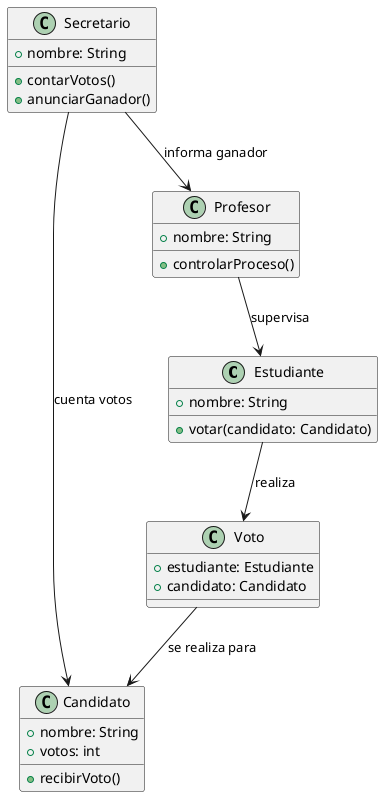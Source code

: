 @startuml
class Estudiante {
    +nombre: String
    +votar(candidato: Candidato)
}

class Candidato {
    +nombre: String
    +votos: int
    +recibirVoto()
}

class Profesor {
    +nombre: String
    +controlarProceso()
}

class Secretario {
    +nombre: String
    +contarVotos()
    +anunciarGanador()
}

class Voto {
    +estudiante: Estudiante
    +candidato: Candidato
}

Estudiante --> Voto : realiza
Voto --> Candidato : se realiza para
Profesor --> Estudiante : supervisa
Secretario --> Candidato : cuenta votos
Secretario --> Profesor : informa ganador
@enduml
